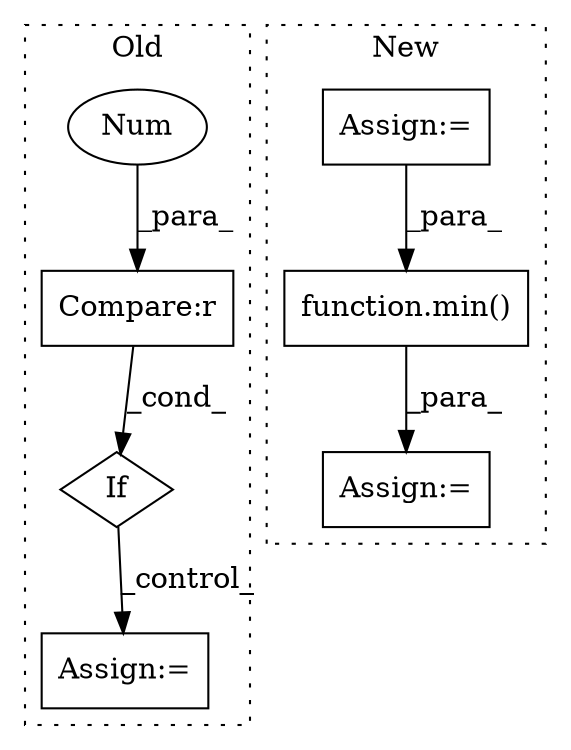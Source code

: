 digraph G {
subgraph cluster0 {
1 [label="If" a="96" s="15071" l="3" shape="diamond"];
3 [label="Compare:r" a="40" s="15074" l="14" shape="box"];
5 [label="Assign:=" a="68" s="15210" l="3" shape="box"];
6 [label="Num" a="76" s="15087" l="1" shape="ellipse"];
label = "Old";
style="dotted";
}
subgraph cluster1 {
2 [label="function.min()" a="75" s="15470,15515" l="4,1" shape="box"];
4 [label="Assign:=" a="68" s="15467" l="3" shape="box"];
7 [label="Assign:=" a="68" s="15418" l="3" shape="box"];
label = "New";
style="dotted";
}
1 -> 5 [label="_control_"];
2 -> 4 [label="_para_"];
3 -> 1 [label="_cond_"];
6 -> 3 [label="_para_"];
7 -> 2 [label="_para_"];
}